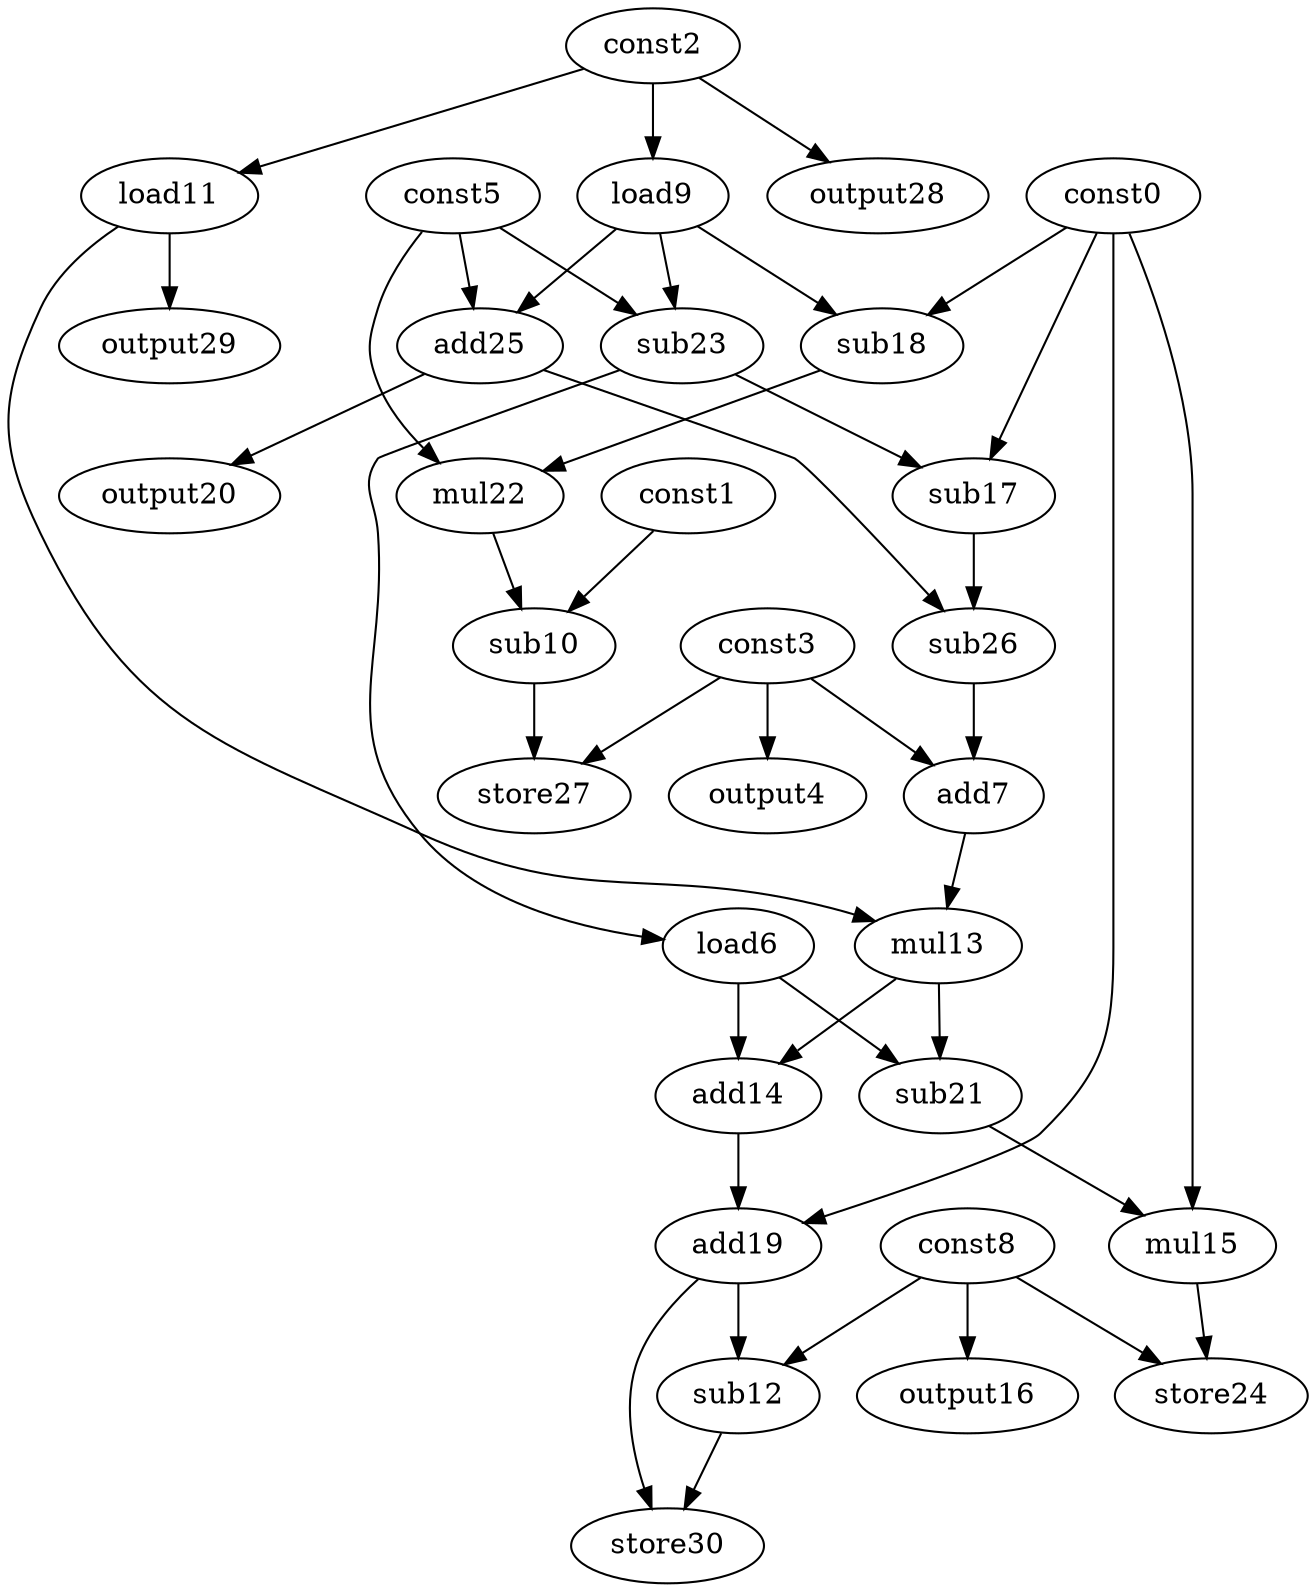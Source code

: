 digraph G { 
const0[opcode=const]; 
const1[opcode=const]; 
const2[opcode=const]; 
const3[opcode=const]; 
output4[opcode=output]; 
const5[opcode=const]; 
load6[opcode=load]; 
add7[opcode=add]; 
const8[opcode=const]; 
load9[opcode=load]; 
sub10[opcode=sub]; 
load11[opcode=load]; 
sub12[opcode=sub]; 
mul13[opcode=mul]; 
add14[opcode=add]; 
mul15[opcode=mul]; 
output16[opcode=output]; 
sub17[opcode=sub]; 
sub18[opcode=sub]; 
add19[opcode=add]; 
output20[opcode=output]; 
sub21[opcode=sub]; 
mul22[opcode=mul]; 
sub23[opcode=sub]; 
store24[opcode=store]; 
add25[opcode=add]; 
sub26[opcode=sub]; 
store27[opcode=store]; 
output28[opcode=output]; 
output29[opcode=output]; 
store30[opcode=store]; 
const3->output4[operand=0];
const2->load9[operand=0];
const2->load11[operand=0];
const8->output16[operand=0];
const2->output28[operand=0];
const0->sub18[operand=0];
load9->sub18[operand=1];
load9->sub23[operand=0];
const5->sub23[operand=1];
load9->add25[operand=0];
const5->add25[operand=1];
load11->output29[operand=0];
sub23->load6[operand=0];
const0->sub17[operand=0];
sub23->sub17[operand=1];
add25->output20[operand=0];
sub18->mul22[operand=0];
const5->mul22[operand=1];
const1->sub10[operand=0];
mul22->sub10[operand=1];
sub17->sub26[operand=0];
add25->sub26[operand=1];
sub26->add7[operand=0];
const3->add7[operand=1];
sub10->store27[operand=0];
const3->store27[operand=1];
load11->mul13[operand=0];
add7->mul13[operand=1];
mul13->add14[operand=0];
load6->add14[operand=1];
mul13->sub21[operand=0];
load6->sub21[operand=1];
const0->mul15[operand=0];
sub21->mul15[operand=1];
const0->add19[operand=0];
add14->add19[operand=1];
const8->sub12[operand=0];
add19->sub12[operand=1];
const8->store24[operand=0];
mul15->store24[operand=1];
add19->store30[operand=0];
sub12->store30[operand=1];
}
